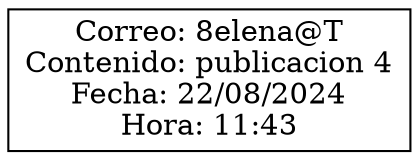 digraph G {
    node [shape=record];
    rankdir=LR;
    node0 [label="{Correo: 8elena@T\nContenido: publicacion 4\nFecha: 22/08/2024\nHora: 11:43}"];
}
